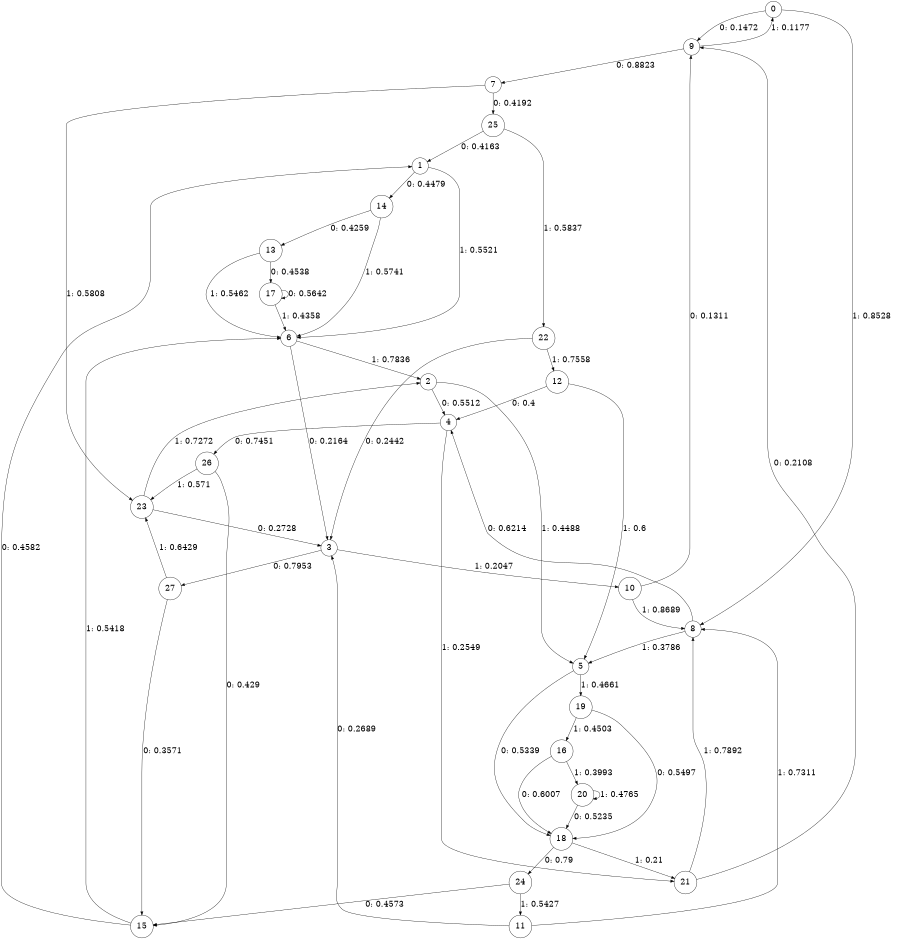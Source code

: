 digraph "ch20faceL8" {
size = "6,8.5";
ratio = "fill";
node [shape = circle];
node [fontsize = 24];
edge [fontsize = 24];
0 -> 9 [label = "0: 0.1472   "];
0 -> 8 [label = "1: 0.8528   "];
1 -> 14 [label = "0: 0.4479   "];
1 -> 6 [label = "1: 0.5521   "];
2 -> 4 [label = "0: 0.5512   "];
2 -> 5 [label = "1: 0.4488   "];
3 -> 27 [label = "0: 0.7953   "];
3 -> 10 [label = "1: 0.2047   "];
4 -> 26 [label = "0: 0.7451   "];
4 -> 21 [label = "1: 0.2549   "];
5 -> 18 [label = "0: 0.5339   "];
5 -> 19 [label = "1: 0.4661   "];
6 -> 3 [label = "0: 0.2164   "];
6 -> 2 [label = "1: 0.7836   "];
7 -> 25 [label = "0: 0.4192   "];
7 -> 23 [label = "1: 0.5808   "];
8 -> 4 [label = "0: 0.6214   "];
8 -> 5 [label = "1: 0.3786   "];
9 -> 7 [label = "0: 0.8823   "];
9 -> 0 [label = "1: 0.1177   "];
10 -> 9 [label = "0: 0.1311   "];
10 -> 8 [label = "1: 0.8689   "];
11 -> 3 [label = "0: 0.2689   "];
11 -> 8 [label = "1: 0.7311   "];
12 -> 4 [label = "0: 0.4      "];
12 -> 5 [label = "1: 0.6      "];
13 -> 17 [label = "0: 0.4538   "];
13 -> 6 [label = "1: 0.5462   "];
14 -> 13 [label = "0: 0.4259   "];
14 -> 6 [label = "1: 0.5741   "];
15 -> 1 [label = "0: 0.4582   "];
15 -> 6 [label = "1: 0.5418   "];
16 -> 18 [label = "0: 0.6007   "];
16 -> 20 [label = "1: 0.3993   "];
17 -> 17 [label = "0: 0.5642   "];
17 -> 6 [label = "1: 0.4358   "];
18 -> 24 [label = "0: 0.79     "];
18 -> 21 [label = "1: 0.21     "];
19 -> 18 [label = "0: 0.5497   "];
19 -> 16 [label = "1: 0.4503   "];
20 -> 18 [label = "0: 0.5235   "];
20 -> 20 [label = "1: 0.4765   "];
21 -> 9 [label = "0: 0.2108   "];
21 -> 8 [label = "1: 0.7892   "];
22 -> 3 [label = "0: 0.2442   "];
22 -> 12 [label = "1: 0.7558   "];
23 -> 3 [label = "0: 0.2728   "];
23 -> 2 [label = "1: 0.7272   "];
24 -> 15 [label = "0: 0.4573   "];
24 -> 11 [label = "1: 0.5427   "];
25 -> 1 [label = "0: 0.4163   "];
25 -> 22 [label = "1: 0.5837   "];
26 -> 15 [label = "0: 0.429    "];
26 -> 23 [label = "1: 0.571    "];
27 -> 15 [label = "0: 0.3571   "];
27 -> 23 [label = "1: 0.6429   "];
}